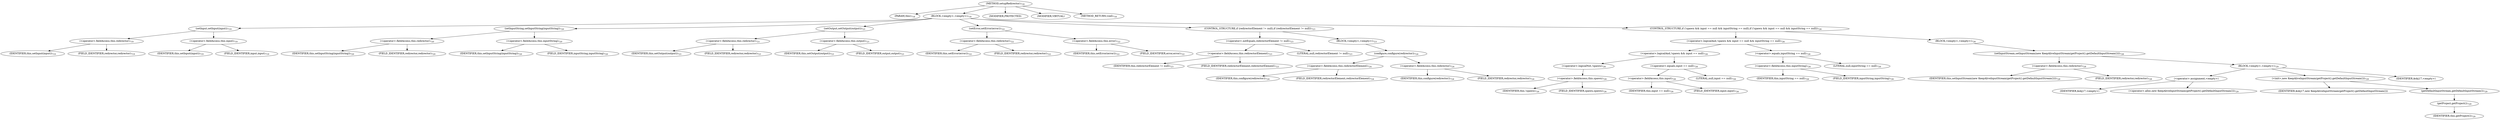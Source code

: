 digraph "setupRedirector" {  
"1512" [label = <(METHOD,setupRedirector)<SUB>718</SUB>> ]
"110" [label = <(PARAM,this)<SUB>718</SUB>> ]
"1513" [label = <(BLOCK,&lt;empty&gt;,&lt;empty&gt;)<SUB>718</SUB>> ]
"1514" [label = <(setInput,setInput(input))<SUB>719</SUB>> ]
"1515" [label = <(&lt;operator&gt;.fieldAccess,this.redirector)<SUB>719</SUB>> ]
"1516" [label = <(IDENTIFIER,this,setInput(input))<SUB>719</SUB>> ]
"1517" [label = <(FIELD_IDENTIFIER,redirector,redirector)<SUB>719</SUB>> ]
"1518" [label = <(&lt;operator&gt;.fieldAccess,this.input)<SUB>719</SUB>> ]
"1519" [label = <(IDENTIFIER,this,setInput(input))<SUB>719</SUB>> ]
"1520" [label = <(FIELD_IDENTIFIER,input,input)<SUB>719</SUB>> ]
"1521" [label = <(setInputString,setInputString(inputString))<SUB>720</SUB>> ]
"1522" [label = <(&lt;operator&gt;.fieldAccess,this.redirector)<SUB>720</SUB>> ]
"1523" [label = <(IDENTIFIER,this,setInputString(inputString))<SUB>720</SUB>> ]
"1524" [label = <(FIELD_IDENTIFIER,redirector,redirector)<SUB>720</SUB>> ]
"1525" [label = <(&lt;operator&gt;.fieldAccess,this.inputString)<SUB>720</SUB>> ]
"1526" [label = <(IDENTIFIER,this,setInputString(inputString))<SUB>720</SUB>> ]
"1527" [label = <(FIELD_IDENTIFIER,inputString,inputString)<SUB>720</SUB>> ]
"1528" [label = <(setOutput,setOutput(output))<SUB>721</SUB>> ]
"1529" [label = <(&lt;operator&gt;.fieldAccess,this.redirector)<SUB>721</SUB>> ]
"1530" [label = <(IDENTIFIER,this,setOutput(output))<SUB>721</SUB>> ]
"1531" [label = <(FIELD_IDENTIFIER,redirector,redirector)<SUB>721</SUB>> ]
"1532" [label = <(&lt;operator&gt;.fieldAccess,this.output)<SUB>721</SUB>> ]
"1533" [label = <(IDENTIFIER,this,setOutput(output))<SUB>721</SUB>> ]
"1534" [label = <(FIELD_IDENTIFIER,output,output)<SUB>721</SUB>> ]
"1535" [label = <(setError,setError(error))<SUB>722</SUB>> ]
"1536" [label = <(&lt;operator&gt;.fieldAccess,this.redirector)<SUB>722</SUB>> ]
"1537" [label = <(IDENTIFIER,this,setError(error))<SUB>722</SUB>> ]
"1538" [label = <(FIELD_IDENTIFIER,redirector,redirector)<SUB>722</SUB>> ]
"1539" [label = <(&lt;operator&gt;.fieldAccess,this.error)<SUB>722</SUB>> ]
"1540" [label = <(IDENTIFIER,this,setError(error))<SUB>722</SUB>> ]
"1541" [label = <(FIELD_IDENTIFIER,error,error)<SUB>722</SUB>> ]
"1542" [label = <(CONTROL_STRUCTURE,if (redirectorElement != null),if (redirectorElement != null))<SUB>723</SUB>> ]
"1543" [label = <(&lt;operator&gt;.notEquals,redirectorElement != null)<SUB>723</SUB>> ]
"1544" [label = <(&lt;operator&gt;.fieldAccess,this.redirectorElement)<SUB>723</SUB>> ]
"1545" [label = <(IDENTIFIER,this,redirectorElement != null)<SUB>723</SUB>> ]
"1546" [label = <(FIELD_IDENTIFIER,redirectorElement,redirectorElement)<SUB>723</SUB>> ]
"1547" [label = <(LITERAL,null,redirectorElement != null)<SUB>723</SUB>> ]
"1548" [label = <(BLOCK,&lt;empty&gt;,&lt;empty&gt;)<SUB>723</SUB>> ]
"1549" [label = <(configure,configure(redirector))<SUB>724</SUB>> ]
"1550" [label = <(&lt;operator&gt;.fieldAccess,this.redirectorElement)<SUB>724</SUB>> ]
"1551" [label = <(IDENTIFIER,this,configure(redirector))<SUB>724</SUB>> ]
"1552" [label = <(FIELD_IDENTIFIER,redirectorElement,redirectorElement)<SUB>724</SUB>> ]
"1553" [label = <(&lt;operator&gt;.fieldAccess,this.redirector)<SUB>724</SUB>> ]
"1554" [label = <(IDENTIFIER,this,configure(redirector))<SUB>724</SUB>> ]
"1555" [label = <(FIELD_IDENTIFIER,redirector,redirector)<SUB>724</SUB>> ]
"1556" [label = <(CONTROL_STRUCTURE,if (!spawn &amp;&amp; input == null &amp;&amp; inputString == null),if (!spawn &amp;&amp; input == null &amp;&amp; inputString == null))<SUB>726</SUB>> ]
"1557" [label = <(&lt;operator&gt;.logicalAnd,!spawn &amp;&amp; input == null &amp;&amp; inputString == null)<SUB>726</SUB>> ]
"1558" [label = <(&lt;operator&gt;.logicalAnd,!spawn &amp;&amp; input == null)<SUB>726</SUB>> ]
"1559" [label = <(&lt;operator&gt;.logicalNot,!spawn)<SUB>726</SUB>> ]
"1560" [label = <(&lt;operator&gt;.fieldAccess,this.spawn)<SUB>726</SUB>> ]
"1561" [label = <(IDENTIFIER,this,!spawn)<SUB>726</SUB>> ]
"1562" [label = <(FIELD_IDENTIFIER,spawn,spawn)<SUB>726</SUB>> ]
"1563" [label = <(&lt;operator&gt;.equals,input == null)<SUB>726</SUB>> ]
"1564" [label = <(&lt;operator&gt;.fieldAccess,this.input)<SUB>726</SUB>> ]
"1565" [label = <(IDENTIFIER,this,input == null)<SUB>726</SUB>> ]
"1566" [label = <(FIELD_IDENTIFIER,input,input)<SUB>726</SUB>> ]
"1567" [label = <(LITERAL,null,input == null)<SUB>726</SUB>> ]
"1568" [label = <(&lt;operator&gt;.equals,inputString == null)<SUB>726</SUB>> ]
"1569" [label = <(&lt;operator&gt;.fieldAccess,this.inputString)<SUB>726</SUB>> ]
"1570" [label = <(IDENTIFIER,this,inputString == null)<SUB>726</SUB>> ]
"1571" [label = <(FIELD_IDENTIFIER,inputString,inputString)<SUB>726</SUB>> ]
"1572" [label = <(LITERAL,null,inputString == null)<SUB>726</SUB>> ]
"1573" [label = <(BLOCK,&lt;empty&gt;,&lt;empty&gt;)<SUB>726</SUB>> ]
"1574" [label = <(setInputStream,setInputStream(new KeepAliveInputStream(getProject().getDefaultInputStream())))<SUB>728</SUB>> ]
"1575" [label = <(&lt;operator&gt;.fieldAccess,this.redirector)<SUB>728</SUB>> ]
"1576" [label = <(IDENTIFIER,this,setInputStream(new KeepAliveInputStream(getProject().getDefaultInputStream())))<SUB>728</SUB>> ]
"1577" [label = <(FIELD_IDENTIFIER,redirector,redirector)<SUB>728</SUB>> ]
"1578" [label = <(BLOCK,&lt;empty&gt;,&lt;empty&gt;)<SUB>729</SUB>> ]
"1579" [label = <(&lt;operator&gt;.assignment,&lt;empty&gt;)> ]
"1580" [label = <(IDENTIFIER,$obj17,&lt;empty&gt;)> ]
"1581" [label = <(&lt;operator&gt;.alloc,new KeepAliveInputStream(getProject().getDefaultInputStream()))<SUB>729</SUB>> ]
"1582" [label = <(&lt;init&gt;,new KeepAliveInputStream(getProject().getDefaultInputStream()))<SUB>729</SUB>> ]
"1583" [label = <(IDENTIFIER,$obj17,new KeepAliveInputStream(getProject().getDefaultInputStream()))> ]
"1584" [label = <(getDefaultInputStream,getDefaultInputStream())<SUB>729</SUB>> ]
"1585" [label = <(getProject,getProject())<SUB>729</SUB>> ]
"109" [label = <(IDENTIFIER,this,getProject())<SUB>729</SUB>> ]
"1586" [label = <(IDENTIFIER,$obj17,&lt;empty&gt;)> ]
"1587" [label = <(MODIFIER,PROTECTED)> ]
"1588" [label = <(MODIFIER,VIRTUAL)> ]
"1589" [label = <(METHOD_RETURN,void)<SUB>718</SUB>> ]
  "1512" -> "110" 
  "1512" -> "1513" 
  "1512" -> "1587" 
  "1512" -> "1588" 
  "1512" -> "1589" 
  "1513" -> "1514" 
  "1513" -> "1521" 
  "1513" -> "1528" 
  "1513" -> "1535" 
  "1513" -> "1542" 
  "1513" -> "1556" 
  "1514" -> "1515" 
  "1514" -> "1518" 
  "1515" -> "1516" 
  "1515" -> "1517" 
  "1518" -> "1519" 
  "1518" -> "1520" 
  "1521" -> "1522" 
  "1521" -> "1525" 
  "1522" -> "1523" 
  "1522" -> "1524" 
  "1525" -> "1526" 
  "1525" -> "1527" 
  "1528" -> "1529" 
  "1528" -> "1532" 
  "1529" -> "1530" 
  "1529" -> "1531" 
  "1532" -> "1533" 
  "1532" -> "1534" 
  "1535" -> "1536" 
  "1535" -> "1539" 
  "1536" -> "1537" 
  "1536" -> "1538" 
  "1539" -> "1540" 
  "1539" -> "1541" 
  "1542" -> "1543" 
  "1542" -> "1548" 
  "1543" -> "1544" 
  "1543" -> "1547" 
  "1544" -> "1545" 
  "1544" -> "1546" 
  "1548" -> "1549" 
  "1549" -> "1550" 
  "1549" -> "1553" 
  "1550" -> "1551" 
  "1550" -> "1552" 
  "1553" -> "1554" 
  "1553" -> "1555" 
  "1556" -> "1557" 
  "1556" -> "1573" 
  "1557" -> "1558" 
  "1557" -> "1568" 
  "1558" -> "1559" 
  "1558" -> "1563" 
  "1559" -> "1560" 
  "1560" -> "1561" 
  "1560" -> "1562" 
  "1563" -> "1564" 
  "1563" -> "1567" 
  "1564" -> "1565" 
  "1564" -> "1566" 
  "1568" -> "1569" 
  "1568" -> "1572" 
  "1569" -> "1570" 
  "1569" -> "1571" 
  "1573" -> "1574" 
  "1574" -> "1575" 
  "1574" -> "1578" 
  "1575" -> "1576" 
  "1575" -> "1577" 
  "1578" -> "1579" 
  "1578" -> "1582" 
  "1578" -> "1586" 
  "1579" -> "1580" 
  "1579" -> "1581" 
  "1582" -> "1583" 
  "1582" -> "1584" 
  "1584" -> "1585" 
  "1585" -> "109" 
}
